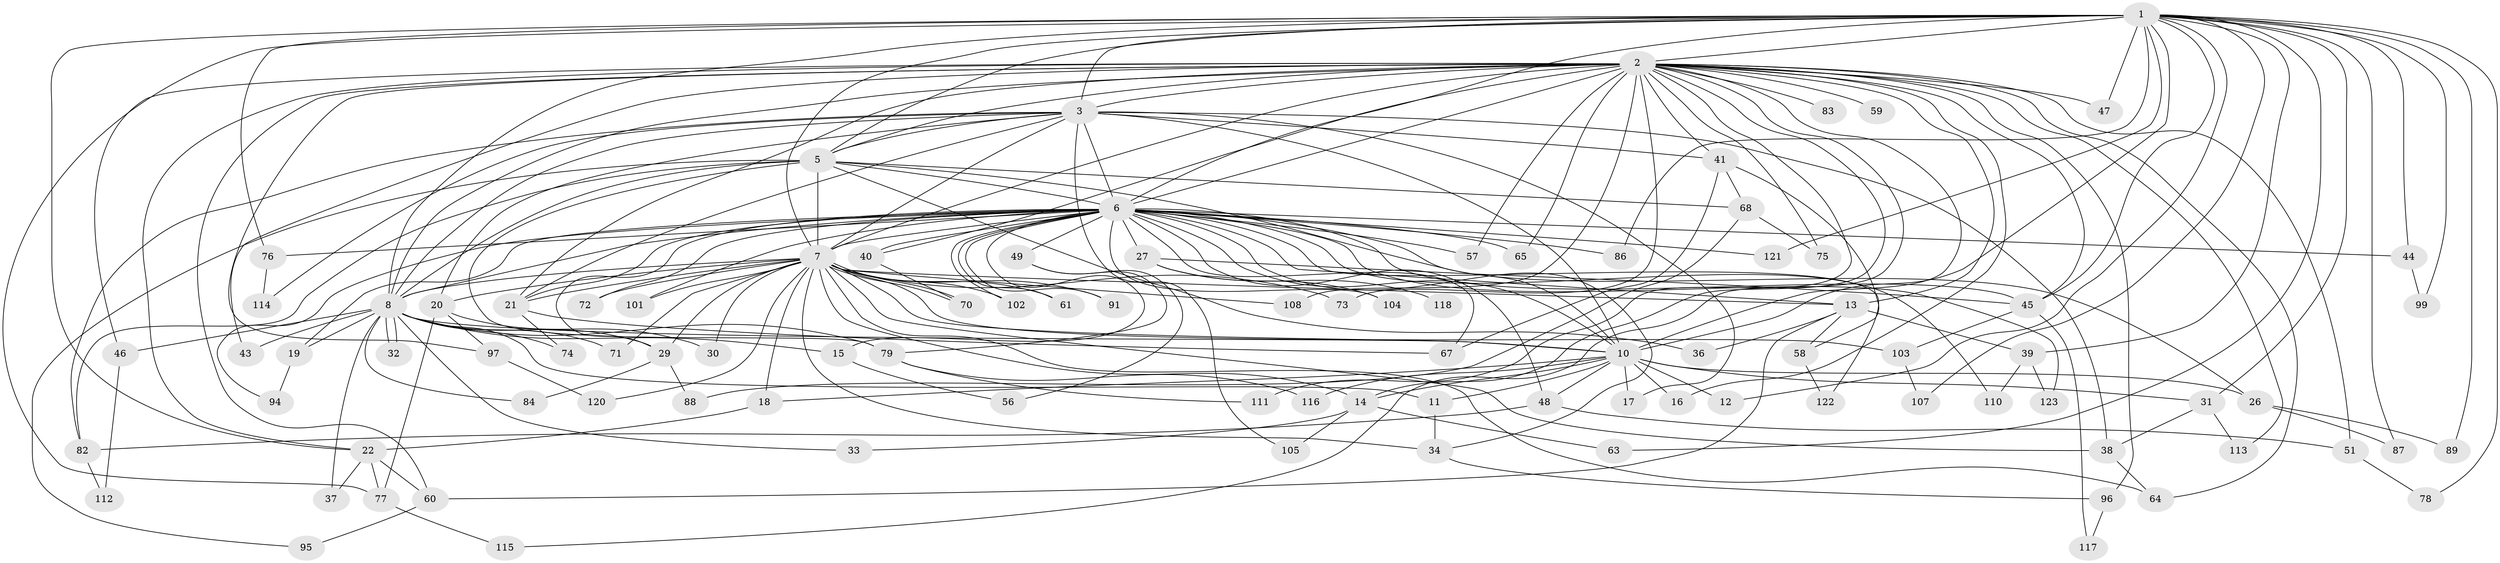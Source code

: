 // original degree distribution, {24: 0.008130081300813009, 30: 0.008130081300813009, 17: 0.016260162601626018, 13: 0.008130081300813009, 26: 0.024390243902439025, 32: 0.008130081300813009, 18: 0.008130081300813009, 3: 0.21951219512195122, 2: 0.5121951219512195, 7: 0.008130081300813009, 6: 0.016260162601626018, 5: 0.056910569105691054, 4: 0.10569105691056911}
// Generated by graph-tools (version 1.1) at 2025/11/02/27/25 16:11:08]
// undirected, 96 vertices, 216 edges
graph export_dot {
graph [start="1"]
  node [color=gray90,style=filled];
  1 [super="+35"];
  2 [super="+4"];
  3 [super="+28"];
  5 [super="+23"];
  6 [super="+9"];
  7 [super="+54"];
  8 [super="+80"];
  10 [super="+24"];
  11;
  12;
  13 [super="+85"];
  14 [super="+52"];
  15;
  16;
  17;
  18;
  19 [super="+50"];
  20;
  21 [super="+25"];
  22 [super="+55"];
  26;
  27 [super="+66"];
  29 [super="+53"];
  30;
  31;
  32;
  33;
  34 [super="+119"];
  36;
  37;
  38 [super="+42"];
  39;
  40;
  41 [super="+69"];
  43;
  44;
  45 [super="+81"];
  46;
  47;
  48;
  49;
  51;
  56;
  57;
  58;
  59;
  60 [super="+62"];
  61;
  63;
  64 [super="+106"];
  65;
  67 [super="+90"];
  68;
  70 [super="+109"];
  71;
  72;
  73;
  74 [super="+100"];
  75;
  76;
  77 [super="+98"];
  78;
  79 [super="+93"];
  82 [super="+92"];
  83;
  84;
  86;
  87;
  88;
  89;
  91;
  94;
  95;
  96;
  97;
  99;
  101;
  102;
  103;
  104;
  105;
  107;
  108;
  110;
  111;
  112;
  113;
  114;
  115;
  116;
  117;
  118;
  120;
  121;
  122;
  123;
  1 -- 2 [weight=2];
  1 -- 3;
  1 -- 5;
  1 -- 6 [weight=2];
  1 -- 7;
  1 -- 8 [weight=2];
  1 -- 10;
  1 -- 12;
  1 -- 22;
  1 -- 31;
  1 -- 39;
  1 -- 44;
  1 -- 45;
  1 -- 47;
  1 -- 63;
  1 -- 78;
  1 -- 87;
  1 -- 89;
  1 -- 99;
  1 -- 107;
  1 -- 121;
  1 -- 86;
  1 -- 76;
  1 -- 77;
  2 -- 3 [weight=2];
  2 -- 5 [weight=2];
  2 -- 6 [weight=4];
  2 -- 7 [weight=2];
  2 -- 8 [weight=2];
  2 -- 10 [weight=2];
  2 -- 14;
  2 -- 16;
  2 -- 21;
  2 -- 22;
  2 -- 40;
  2 -- 41 [weight=2];
  2 -- 43;
  2 -- 46;
  2 -- 47;
  2 -- 51;
  2 -- 59 [weight=2];
  2 -- 65;
  2 -- 75;
  2 -- 83 [weight=2];
  2 -- 96;
  2 -- 97;
  2 -- 111;
  2 -- 113;
  2 -- 64;
  2 -- 73;
  2 -- 108;
  2 -- 115;
  2 -- 57;
  2 -- 45;
  2 -- 13;
  2 -- 60;
  3 -- 5;
  3 -- 6 [weight=2];
  3 -- 7;
  3 -- 8;
  3 -- 10;
  3 -- 17;
  3 -- 20;
  3 -- 41;
  3 -- 105;
  3 -- 114;
  3 -- 82;
  3 -- 21;
  3 -- 38;
  5 -- 6 [weight=2];
  5 -- 7 [weight=2];
  5 -- 8;
  5 -- 10;
  5 -- 68;
  5 -- 82;
  5 -- 95;
  5 -- 36;
  5 -- 79;
  6 -- 7 [weight=2];
  6 -- 8 [weight=3];
  6 -- 10 [weight=3];
  6 -- 19 [weight=2];
  6 -- 21;
  6 -- 26;
  6 -- 27 [weight=2];
  6 -- 29;
  6 -- 40;
  6 -- 45;
  6 -- 49 [weight=2];
  6 -- 57;
  6 -- 67;
  6 -- 76;
  6 -- 91;
  6 -- 101;
  6 -- 104;
  6 -- 121;
  6 -- 122;
  6 -- 65;
  6 -- 72;
  6 -- 13;
  6 -- 15;
  6 -- 86;
  6 -- 94;
  6 -- 102;
  6 -- 44;
  6 -- 110;
  6 -- 48;
  6 -- 123;
  6 -- 61;
  6 -- 34;
  7 -- 8;
  7 -- 10;
  7 -- 13;
  7 -- 18;
  7 -- 20;
  7 -- 29;
  7 -- 30;
  7 -- 34;
  7 -- 38 [weight=2];
  7 -- 61;
  7 -- 70;
  7 -- 70;
  7 -- 71;
  7 -- 72;
  7 -- 73;
  7 -- 91;
  7 -- 101;
  7 -- 102;
  7 -- 103;
  7 -- 108;
  7 -- 120;
  7 -- 64;
  7 -- 21;
  7 -- 14;
  8 -- 10;
  8 -- 11;
  8 -- 15;
  8 -- 32;
  8 -- 32;
  8 -- 33;
  8 -- 37;
  8 -- 43;
  8 -- 46;
  8 -- 71;
  8 -- 74 [weight=2];
  8 -- 79;
  8 -- 84;
  8 -- 19;
  8 -- 29;
  10 -- 11;
  10 -- 12;
  10 -- 14;
  10 -- 16;
  10 -- 17;
  10 -- 18;
  10 -- 26;
  10 -- 116;
  10 -- 48;
  10 -- 31;
  11 -- 34;
  13 -- 36;
  13 -- 39;
  13 -- 58;
  13 -- 60;
  14 -- 33;
  14 -- 63;
  14 -- 105;
  15 -- 56;
  18 -- 22;
  19 -- 94;
  20 -- 30;
  20 -- 97;
  20 -- 77;
  21 -- 67;
  21 -- 74;
  22 -- 37;
  22 -- 60;
  22 -- 77;
  26 -- 87;
  26 -- 89;
  27 -- 104;
  27 -- 118 [weight=2];
  27 -- 45;
  29 -- 88;
  29 -- 84;
  31 -- 38;
  31 -- 113;
  34 -- 96;
  38 -- 64;
  39 -- 110;
  39 -- 123;
  40 -- 70;
  41 -- 58;
  41 -- 68;
  41 -- 67;
  44 -- 99;
  45 -- 117;
  45 -- 103;
  46 -- 112;
  48 -- 51;
  48 -- 82;
  49 -- 56;
  49 -- 79;
  51 -- 78;
  58 -- 122;
  60 -- 95;
  68 -- 75;
  68 -- 88;
  76 -- 114;
  77 -- 115;
  79 -- 111;
  79 -- 116;
  82 -- 112;
  96 -- 117;
  97 -- 120;
  103 -- 107;
}
